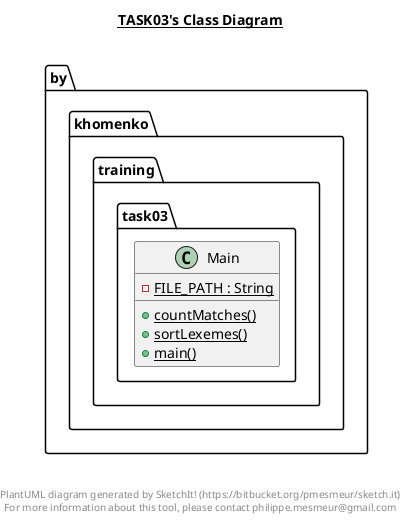 @startuml

title __TASK03's Class Diagram__\n

  package by.khomenko.training.task03 {
    class Main {
        {static} - FILE_PATH : String
        {static} + countMatches()
        {static} + sortLexemes()
        {static} + main()
    }
  }
  



right footer


PlantUML diagram generated by SketchIt! (https://bitbucket.org/pmesmeur/sketch.it)
For more information about this tool, please contact philippe.mesmeur@gmail.com
endfooter

@enduml
